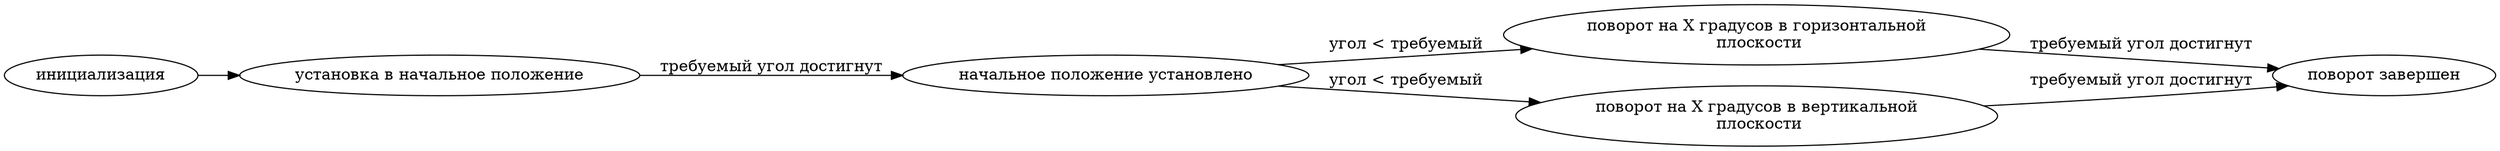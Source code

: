 digraph g {
	rankdir = LR

	"инициализация" -> "установка в начальное положение"
	"установка в начальное положение" -> "начальное положение установлено" [label="требуемый угол достигнут"]
	"начальное положение установлено" -> "поворот на Х градусов в горизонтальной
 плоскости" [label="угол < требуемый"]
	"начальное положение установлено" -> "поворот на Х градусов в вертикальной
 плоскости" [label="угол < требуемый"]
	"поворот на Х градусов в горизонтальной
 плоскости" -> "поворот завершен" [label="требуемый угол достигнут"]
	"поворот на Х градусов в вертикальной
 плоскости" -> "поворот завершен" [label="требуемый угол достигнут"]
}
